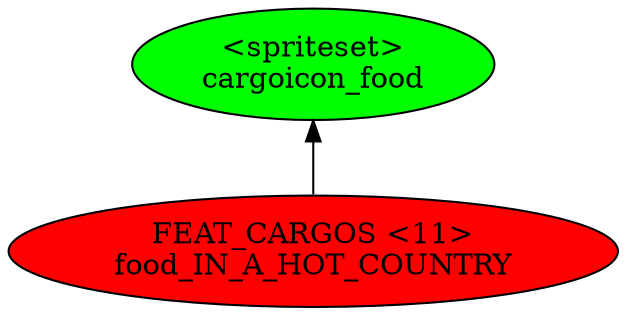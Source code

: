 digraph {
rankdir="BT"
cargoicon_food [fillcolor=green style="filled" label="<spriteset>\ncargoicon_food"]
food_IN_A_HOT_COUNTRY [fillcolor=red style="filled" label="FEAT_CARGOS <11>\nfood_IN_A_HOT_COUNTRY"]
food_IN_A_HOT_COUNTRY->cargoicon_food
}
